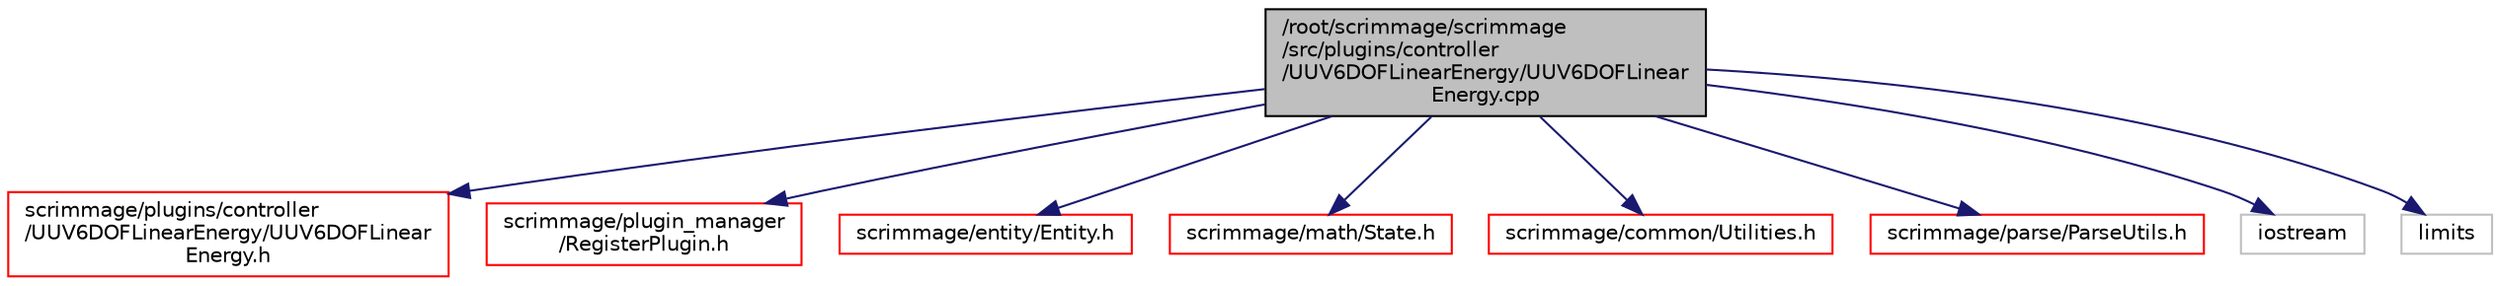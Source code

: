 digraph "/root/scrimmage/scrimmage/src/plugins/controller/UUV6DOFLinearEnergy/UUV6DOFLinearEnergy.cpp"
{
 // LATEX_PDF_SIZE
  edge [fontname="Helvetica",fontsize="10",labelfontname="Helvetica",labelfontsize="10"];
  node [fontname="Helvetica",fontsize="10",shape=record];
  Node1 [label="/root/scrimmage/scrimmage\l/src/plugins/controller\l/UUV6DOFLinearEnergy/UUV6DOFLinear\lEnergy.cpp",height=0.2,width=0.4,color="black", fillcolor="grey75", style="filled", fontcolor="black",tooltip="Brief file description."];
  Node1 -> Node2 [color="midnightblue",fontsize="10",style="solid",fontname="Helvetica"];
  Node2 [label="scrimmage/plugins/controller\l/UUV6DOFLinearEnergy/UUV6DOFLinear\lEnergy.h",height=0.2,width=0.4,color="red", fillcolor="white", style="filled",URL="$UUV6DOFLinearEnergy_8h.html",tooltip="Brief file description."];
  Node1 -> Node32 [color="midnightblue",fontsize="10",style="solid",fontname="Helvetica"];
  Node32 [label="scrimmage/plugin_manager\l/RegisterPlugin.h",height=0.2,width=0.4,color="red", fillcolor="white", style="filled",URL="$RegisterPlugin_8h.html",tooltip="Brief file description."];
  Node1 -> Node33 [color="midnightblue",fontsize="10",style="solid",fontname="Helvetica"];
  Node33 [label="scrimmage/entity/Entity.h",height=0.2,width=0.4,color="red", fillcolor="white", style="filled",URL="$Entity_8h.html",tooltip="Brief file description."];
  Node1 -> Node39 [color="midnightblue",fontsize="10",style="solid",fontname="Helvetica"];
  Node39 [label="scrimmage/math/State.h",height=0.2,width=0.4,color="red", fillcolor="white", style="filled",URL="$State_8h.html",tooltip="Brief file description."];
  Node1 -> Node43 [color="midnightblue",fontsize="10",style="solid",fontname="Helvetica"];
  Node43 [label="scrimmage/common/Utilities.h",height=0.2,width=0.4,color="red", fillcolor="white", style="filled",URL="$Utilities_8h.html",tooltip="Brief file description."];
  Node1 -> Node44 [color="midnightblue",fontsize="10",style="solid",fontname="Helvetica"];
  Node44 [label="scrimmage/parse/ParseUtils.h",height=0.2,width=0.4,color="red", fillcolor="white", style="filled",URL="$ParseUtils_8h.html",tooltip="Brief file description."];
  Node1 -> Node18 [color="midnightblue",fontsize="10",style="solid",fontname="Helvetica"];
  Node18 [label="iostream",height=0.2,width=0.4,color="grey75", fillcolor="white", style="filled",tooltip=" "];
  Node1 -> Node45 [color="midnightblue",fontsize="10",style="solid",fontname="Helvetica"];
  Node45 [label="limits",height=0.2,width=0.4,color="grey75", fillcolor="white", style="filled",tooltip=" "];
}
